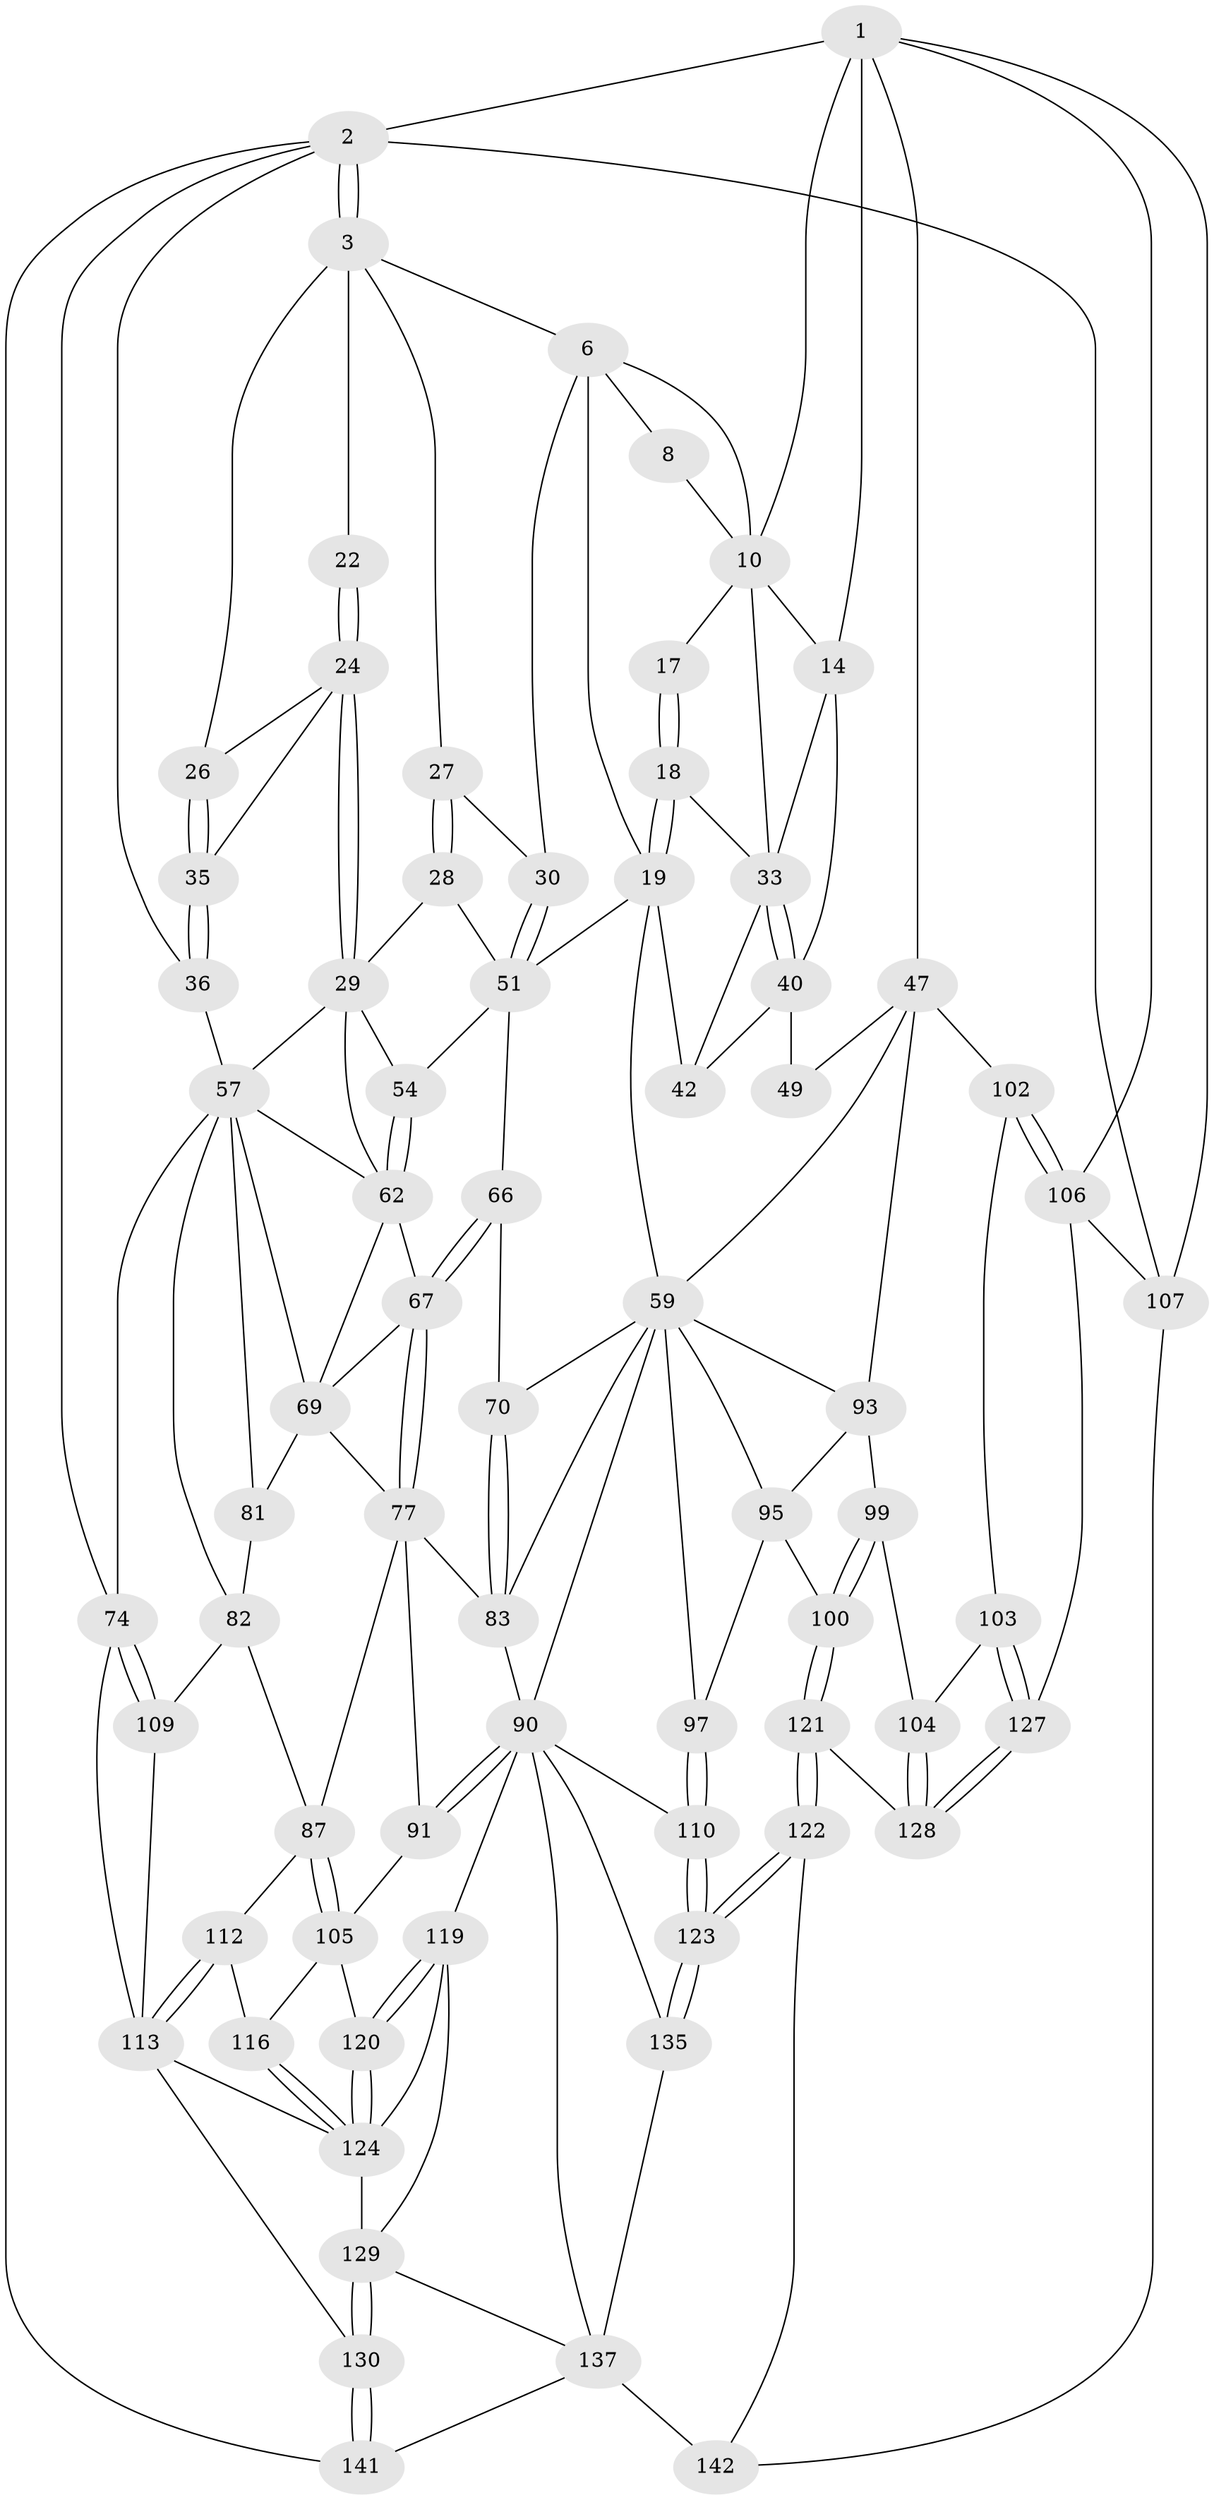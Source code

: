 // original degree distribution, {3: 0.027972027972027972, 5: 0.5174825174825175, 6: 0.23076923076923078, 4: 0.22377622377622378}
// Generated by graph-tools (version 1.1) at 2025/17/03/09/25 04:17:20]
// undirected, 71 vertices, 170 edges
graph export_dot {
graph [start="1"]
  node [color=gray90,style=filled];
  1 [pos="+0.9410861747086205+0",super="+9+15"];
  2 [pos="+0+0",super="+76"];
  3 [pos="+0+0",super="+23+4"];
  6 [pos="+0.5775736041442784+0",super="+20+7"];
  8 [pos="+0.8951119636110373+0"];
  10 [pos="+0.9084083039484095+0.07835412459015283",super="+13+11"];
  14 [pos="+1+0.23958686770384172",super="+32"];
  17 [pos="+0.7098497993664805+0.048710259398606376"];
  18 [pos="+0.6345219942982331+0.18928432929321742"];
  19 [pos="+0.6273718857033357+0.19528898383237261",super="+43"];
  22 [pos="+0.35323607801522316+0"];
  24 [pos="+0.289236129325828+0.12387003592793785",super="+25"];
  26 [pos="+0.21547673201144546+0.12766877978395255"];
  27 [pos="+0.4476012957603648+0.0725154705957173",super="+31"];
  28 [pos="+0.3710079868442769+0.23123548942426625",super="+45"];
  29 [pos="+0.3220692997826774+0.22340381499682585",super="+38"];
  30 [pos="+0.5852312132598064+0.19891120656589523"];
  33 [pos="+0.8055862405168333+0.17543637508896073",super="+34"];
  35 [pos="+0.13589859562767684+0.19064971095105268"];
  36 [pos="+0+0"];
  40 [pos="+0.7642015923088622+0.28477768067055614",super="+44+41"];
  42 [pos="+0.7108889038862618+0.2949720700648628"];
  47 [pos="+1+0.43785557266103264",super="+48+92"];
  49 [pos="+0.8245182631298325+0.33242462674849443"];
  51 [pos="+0.5926272425528218+0.3632427705327507",super="+52"];
  54 [pos="+0.334544553076613+0.39132459553036"];
  57 [pos="+0+0.36103554595841897",super="+58+65"];
  59 [pos="+0.8280232987796964+0.5097399375041456",super="+94+60"];
  62 [pos="+0.31770953970801696+0.4442898478660637",super="+63"];
  66 [pos="+0.48153485916264976+0.47751357958013174"];
  67 [pos="+0.3593126607649306+0.53711946568657",super="+68"];
  69 [pos="+0.1952501763965104+0.4823249877303854",super="+71"];
  70 [pos="+0.5333358426894519+0.5238592083600453"];
  74 [pos="+0+0.8500145439235034",super="+75"];
  77 [pos="+0.357575063923323+0.5452747101710332",super="+78"];
  81 [pos="+0.06687918273448736+0.5316694131030056"];
  82 [pos="+0.05840495805200117+0.5894556841172073",super="+89"];
  83 [pos="+0.5578150447167963+0.5651294720335903",super="+84"];
  87 [pos="+0.19997782058670188+0.6336206700674267",super="+88"];
  90 [pos="+0.4399326996934485+0.717194456112031",super="+101"];
  91 [pos="+0.3399250798548728+0.7141626608986714"];
  93 [pos="+0.9308555657540307+0.6933473215827165",super="+98"];
  95 [pos="+0.8664479520958572+0.6598187224748228",super="+96"];
  97 [pos="+0.699444384349303+0.6453970976374628"];
  99 [pos="+0.8790048477651689+0.7645451373453568"];
  100 [pos="+0.8661607348281286+0.7660385554061788"];
  102 [pos="+0.9386496827619056+0.7308760991269011"];
  103 [pos="+0.9192166523366939+0.7555039321519034"];
  104 [pos="+0.9009150362296415+0.7649843900105057"];
  105 [pos="+0.3235591499584059+0.7226997397639223",super="+115"];
  106 [pos="+1+0.7078516983905178",super="+108"];
  107 [pos="+1+1"];
  109 [pos="+0.03256128808294074+0.7148632639070048"];
  110 [pos="+0.6619540396783841+0.8489899298704165"];
  112 [pos="+0.1769437524324984+0.716367335275805"];
  113 [pos="+0.16125754709284654+0.808183405678068",super="+114"];
  116 [pos="+0.25272812928727334+0.7644739814160416"];
  119 [pos="+0.34668080606932977+0.8584065737679913",super="+134"];
  120 [pos="+0.33671661044361195+0.8446750819733239"];
  121 [pos="+0.7407848729185283+0.931684356538292"];
  122 [pos="+0.7205888432465983+0.9413344590869196"];
  123 [pos="+0.6854031835076672+0.8973024613804952"];
  124 [pos="+0.24344381312118574+0.8145975576320028",super="+125"];
  127 [pos="+1+0.9800216824603707"];
  128 [pos="+0.9575611354080417+0.9096346543258734"];
  129 [pos="+0.18648312945671083+0.9148572108180045",super="+133"];
  130 [pos="+0.1683716996139508+0.9150794686665787"];
  135 [pos="+0.5014269728422385+0.9393065614479221"];
  137 [pos="+0.4096735297424705+0.9252315388199798",super="+139+138"];
  141 [pos="+0+1"];
  142 [pos="+0.5253422177743836+1",super="+143"];
  1 -- 2;
  1 -- 10 [weight=2];
  1 -- 106;
  1 -- 107;
  1 -- 14;
  1 -- 47;
  2 -- 3;
  2 -- 3;
  2 -- 36;
  2 -- 107;
  2 -- 74;
  2 -- 141;
  3 -- 26;
  3 -- 27;
  3 -- 22;
  3 -- 6;
  6 -- 19;
  6 -- 30;
  6 -- 8;
  6 -- 10;
  8 -- 10;
  10 -- 14;
  10 -- 17 [weight=2];
  10 -- 33;
  14 -- 40;
  14 -- 33;
  17 -- 18;
  17 -- 18;
  18 -- 19;
  18 -- 19;
  18 -- 33;
  19 -- 51;
  19 -- 42;
  19 -- 59;
  22 -- 24;
  22 -- 24;
  24 -- 29 [weight=2];
  24 -- 29;
  24 -- 26;
  24 -- 35;
  26 -- 35;
  26 -- 35;
  27 -- 28 [weight=2];
  27 -- 28;
  27 -- 30;
  28 -- 29;
  28 -- 51;
  29 -- 54;
  29 -- 57;
  29 -- 62;
  30 -- 51;
  30 -- 51;
  33 -- 40;
  33 -- 40;
  33 -- 42;
  35 -- 36;
  35 -- 36;
  36 -- 57;
  40 -- 49 [weight=2];
  40 -- 42;
  47 -- 49;
  47 -- 59;
  47 -- 93;
  47 -- 102;
  51 -- 66;
  51 -- 54;
  54 -- 62;
  54 -- 62;
  57 -- 82;
  57 -- 74;
  57 -- 81;
  57 -- 69;
  57 -- 62;
  59 -- 93;
  59 -- 95;
  59 -- 97;
  59 -- 83;
  59 -- 70;
  59 -- 90;
  62 -- 67;
  62 -- 69;
  66 -- 67;
  66 -- 67;
  66 -- 70;
  67 -- 77;
  67 -- 77;
  67 -- 69;
  69 -- 81;
  69 -- 77;
  70 -- 83;
  70 -- 83;
  74 -- 109;
  74 -- 109;
  74 -- 113;
  77 -- 83;
  77 -- 91;
  77 -- 87;
  81 -- 82;
  82 -- 109;
  82 -- 87;
  83 -- 90;
  87 -- 105;
  87 -- 105;
  87 -- 112;
  90 -- 91;
  90 -- 91;
  90 -- 119;
  90 -- 135;
  90 -- 137;
  90 -- 110;
  91 -- 105;
  93 -- 99;
  93 -- 95;
  95 -- 97;
  95 -- 100;
  97 -- 110;
  97 -- 110;
  99 -- 100;
  99 -- 100;
  99 -- 104;
  100 -- 121;
  100 -- 121;
  102 -- 103;
  102 -- 106;
  102 -- 106;
  103 -- 104;
  103 -- 127;
  103 -- 127;
  104 -- 128;
  104 -- 128;
  105 -- 120;
  105 -- 116;
  106 -- 107;
  106 -- 127;
  107 -- 142;
  109 -- 113;
  110 -- 123;
  110 -- 123;
  112 -- 113;
  112 -- 113;
  112 -- 116;
  113 -- 130;
  113 -- 124;
  116 -- 124;
  116 -- 124;
  119 -- 120;
  119 -- 120;
  119 -- 124;
  119 -- 129;
  120 -- 124;
  120 -- 124;
  121 -- 122;
  121 -- 122;
  121 -- 128;
  122 -- 123;
  122 -- 123;
  122 -- 142;
  123 -- 135;
  123 -- 135;
  124 -- 129 [weight=2];
  127 -- 128;
  127 -- 128;
  129 -- 130;
  129 -- 130;
  129 -- 137;
  130 -- 141;
  130 -- 141;
  135 -- 137;
  137 -- 142 [weight=2];
  137 -- 141;
}
